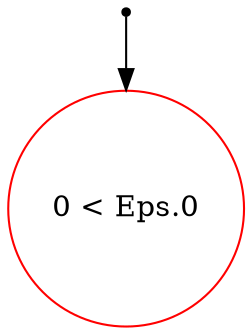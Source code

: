 digraph {
 node [shape=point] ENTRY
 node [shape=circle]
0 [label="0 < Eps.0
" color="red"]
ENTRY -> 0

}
